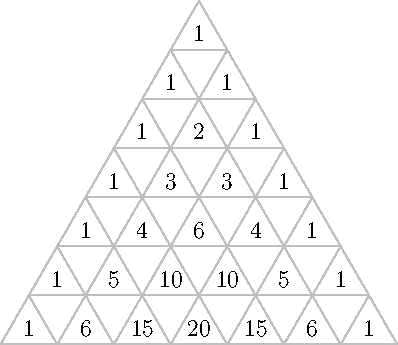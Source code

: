 unitsize(3.5cm);

pair A = (1, sqrt(3));
pair B = (0, 0);
pair C = (2, 0);

int n = 7;
int[][] values = new int[n][n];

for (int k = 0; k < n; ++k) {
  draw(B + k / n * (A - B) -- C + k / n * (A - C), mediumgray);
  draw(A + k / n * (B - A) -- C + k / n * (B - C), mediumgray);
  draw(A + k / n * (C - A) -- B + k / n * (C - B), mediumgray);
}

for (int i = 0; i < n; ++i) {
  for (int j = 0; i + j < n; ++j) {
    pair translation = i / n * (B - A) + j / n * (C - A);
    pair A_ = A + translation;
    pair B_ = B + (n - 1) / n * (A - B) + translation;
    pair C_ = C + (n - 1) / n * (A - C) + translation;
    pair pos = (A_ + B_ + C_) / 3;

    if (i == 0 || j == 0) {
      values[i][j] = 1;
    } else {
      values[i][j] = values[i - 1][j] + values[i][j - 1];
    }

    label(string(values[i][j]), pos);
  }
}
